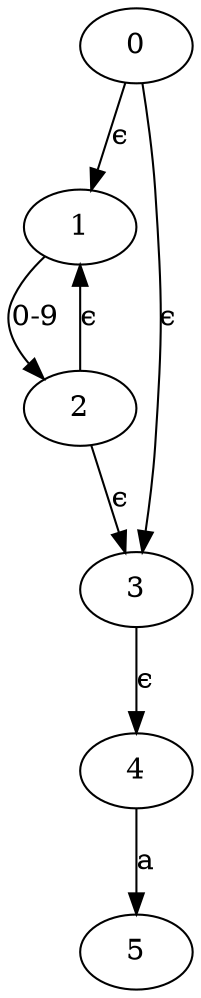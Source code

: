 digraph example {
	0 -> 1 [label="ϵ"]
	0 -> 3 [label="ϵ"]
	1 -> 2 [label="0-9"]
	2 -> 1 [label="ϵ"]
	2 -> 3 [label="ϵ"]
	3 -> 4 [label="ϵ"]
	4 -> 5 [label="a"]
}